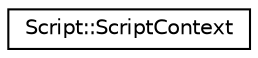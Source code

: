 digraph G
{
  edge [fontname="Helvetica",fontsize="10",labelfontname="Helvetica",labelfontsize="10"];
  node [fontname="Helvetica",fontsize="10",shape=record];
  rankdir="LR";
  Node1 [label="Script::ScriptContext",height=0.2,width=0.4,color="black", fillcolor="white", style="filled",URL="$class_script_1_1_script_context.html"];
}
